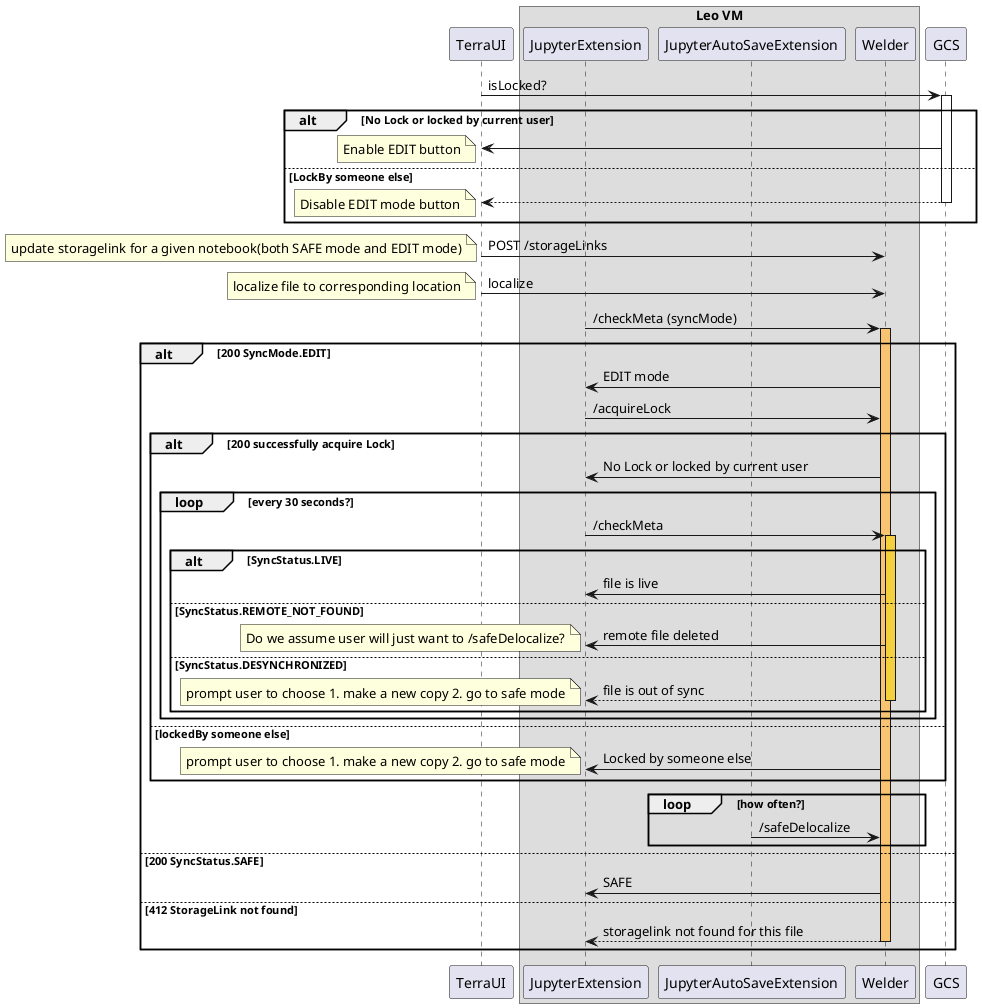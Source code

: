 @startuml
participant TerraUI
box "Leo VM"
    participant JupyterExtension
    participant JupyterAutoSaveExtension
    participant Welder
end box
participant GCS

TerraUI -> GCS ++: isLocked?
alt No Lock or locked by current user
    GCS -> TerraUI:
    note left: Enable EDIT button
else LockBy someone else
    return
    note left: Disable EDIT mode button
end
TerraUI -> Welder: POST /storageLinks
note left: update storagelink for a given notebook(both SAFE mode and EDIT mode)
TerraUI -> Welder: localize
note left: localize file to corresponding location

JupyterExtension -> Welder ++ #F8C471: /checkMeta (syncMode)
alt 200 SyncMode.EDIT
    Welder -> JupyterExtension: EDIT mode
    JupyterExtension -> Welder: /acquireLock

    alt 200 successfully acquire Lock
        Welder -> JupyterExtension: No Lock or locked by current user
        loop every 30 seconds?
            JupyterExtension -> Welder ++ #F4D03F: /checkMeta
            alt SyncStatus.LIVE
                Welder -> JupyterExtension: file is live
            else SyncStatus.REMOTE_NOT_FOUND
                Welder -> JupyterExtension: remote file deleted
                note left: Do we assume user will just want to /safeDelocalize?
            else SyncStatus.DESYNCHRONIZED
                return file is out of sync
                note left: prompt user to choose 1. make a new copy 2. go to safe mode
            end
        end
    else lockedBy someone else
        Welder -> JupyterExtension: Locked by someone else
        note left: prompt user to choose 1. make a new copy 2. go to safe mode
    end
    loop how often?
        JupyterAutoSaveExtension -> Welder: /safeDelocalize
    end
else 200 SyncStatus.SAFE
    Welder -> JupyterExtension: SAFE
else 412 StorageLink not found
    return storagelink not found for this file
end
@enduml
